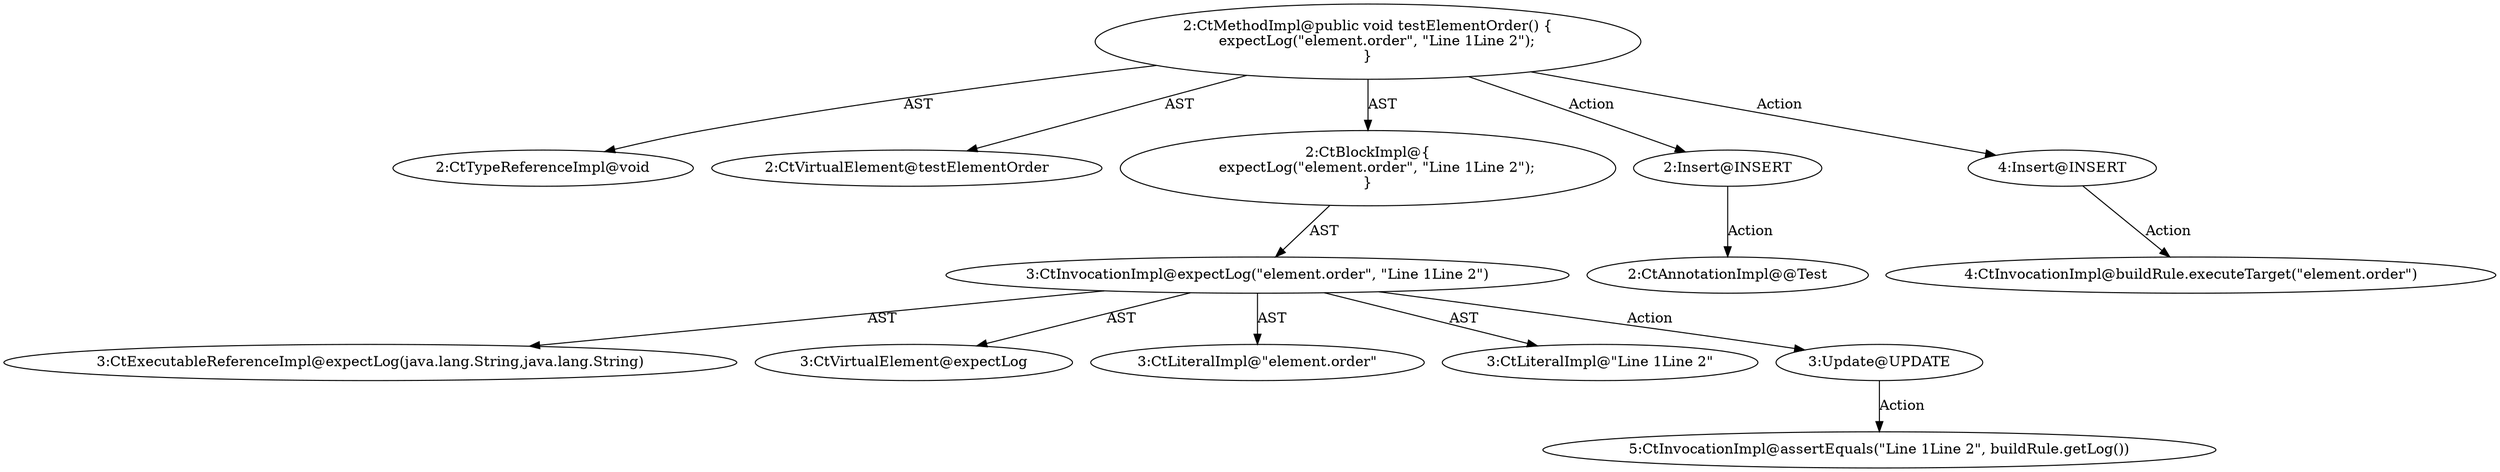 digraph "testElementOrder#?" {
0 [label="2:CtTypeReferenceImpl@void" shape=ellipse]
1 [label="2:CtVirtualElement@testElementOrder" shape=ellipse]
2 [label="3:CtExecutableReferenceImpl@expectLog(java.lang.String,java.lang.String)" shape=ellipse]
3 [label="3:CtVirtualElement@expectLog" shape=ellipse]
4 [label="3:CtLiteralImpl@\"element.order\"" shape=ellipse]
5 [label="3:CtLiteralImpl@\"Line 1Line 2\"" shape=ellipse]
6 [label="3:CtInvocationImpl@expectLog(\"element.order\", \"Line 1Line 2\")" shape=ellipse]
7 [label="2:CtBlockImpl@\{
    expectLog(\"element.order\", \"Line 1Line 2\");
\}" shape=ellipse]
8 [label="2:CtMethodImpl@public void testElementOrder() \{
    expectLog(\"element.order\", \"Line 1Line 2\");
\}" shape=ellipse]
9 [label="3:Update@UPDATE" shape=ellipse]
10 [label="5:CtInvocationImpl@assertEquals(\"Line 1Line 2\", buildRule.getLog())" shape=ellipse]
11 [label="2:Insert@INSERT" shape=ellipse]
12 [label="2:CtAnnotationImpl@@Test" shape=ellipse]
13 [label="4:Insert@INSERT" shape=ellipse]
14 [label="4:CtInvocationImpl@buildRule.executeTarget(\"element.order\")" shape=ellipse]
6 -> 3 [label="AST"];
6 -> 2 [label="AST"];
6 -> 4 [label="AST"];
6 -> 5 [label="AST"];
6 -> 9 [label="Action"];
7 -> 6 [label="AST"];
8 -> 1 [label="AST"];
8 -> 0 [label="AST"];
8 -> 7 [label="AST"];
8 -> 11 [label="Action"];
8 -> 13 [label="Action"];
9 -> 10 [label="Action"];
11 -> 12 [label="Action"];
13 -> 14 [label="Action"];
}
